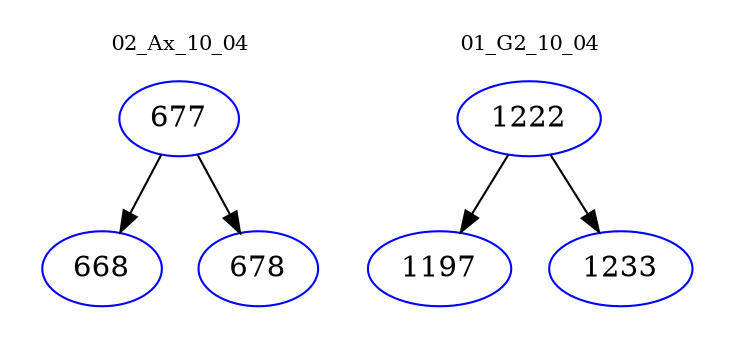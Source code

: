 digraph{
subgraph cluster_0 {
color = white
label = "02_Ax_10_04";
fontsize=10;
T0_677 [label="677", color="blue"]
T0_677 -> T0_668 [color="black"]
T0_668 [label="668", color="blue"]
T0_677 -> T0_678 [color="black"]
T0_678 [label="678", color="blue"]
}
subgraph cluster_1 {
color = white
label = "01_G2_10_04";
fontsize=10;
T1_1222 [label="1222", color="blue"]
T1_1222 -> T1_1197 [color="black"]
T1_1197 [label="1197", color="blue"]
T1_1222 -> T1_1233 [color="black"]
T1_1233 [label="1233", color="blue"]
}
}
